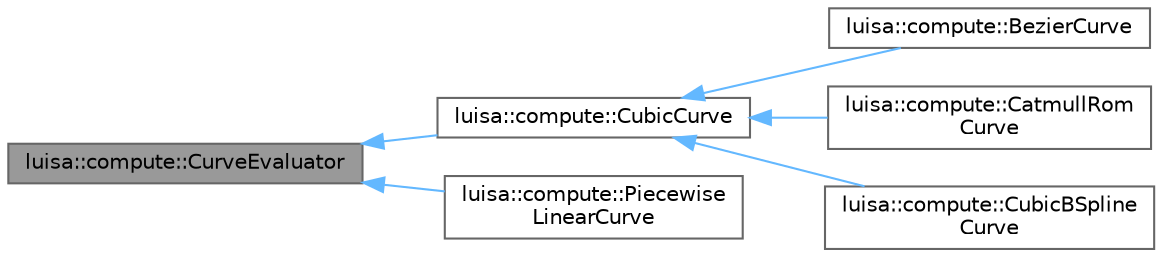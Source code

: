 digraph "luisa::compute::CurveEvaluator"
{
 // LATEX_PDF_SIZE
  bgcolor="transparent";
  edge [fontname=Helvetica,fontsize=10,labelfontname=Helvetica,labelfontsize=10];
  node [fontname=Helvetica,fontsize=10,shape=box,height=0.2,width=0.4];
  rankdir="LR";
  Node1 [id="Node000001",label="luisa::compute::CurveEvaluator",height=0.2,width=0.4,color="gray40", fillcolor="grey60", style="filled", fontcolor="black",tooltip=" "];
  Node1 -> Node2 [id="edge1_Node000001_Node000002",dir="back",color="steelblue1",style="solid",tooltip=" "];
  Node2 [id="Node000002",label="luisa::compute::CubicCurve",height=0.2,width=0.4,color="gray40", fillcolor="white", style="filled",URL="$classluisa_1_1compute_1_1_cubic_curve.html",tooltip=" "];
  Node2 -> Node3 [id="edge2_Node000002_Node000003",dir="back",color="steelblue1",style="solid",tooltip=" "];
  Node3 [id="Node000003",label="luisa::compute::BezierCurve",height=0.2,width=0.4,color="gray40", fillcolor="white", style="filled",URL="$classluisa_1_1compute_1_1_bezier_curve.html",tooltip=" "];
  Node2 -> Node4 [id="edge3_Node000002_Node000004",dir="back",color="steelblue1",style="solid",tooltip=" "];
  Node4 [id="Node000004",label="luisa::compute::CatmullRom\lCurve",height=0.2,width=0.4,color="gray40", fillcolor="white", style="filled",URL="$classluisa_1_1compute_1_1_catmull_rom_curve.html",tooltip=" "];
  Node2 -> Node5 [id="edge4_Node000002_Node000005",dir="back",color="steelblue1",style="solid",tooltip=" "];
  Node5 [id="Node000005",label="luisa::compute::CubicBSpline\lCurve",height=0.2,width=0.4,color="gray40", fillcolor="white", style="filled",URL="$classluisa_1_1compute_1_1_cubic_b_spline_curve.html",tooltip=" "];
  Node1 -> Node6 [id="edge5_Node000001_Node000006",dir="back",color="steelblue1",style="solid",tooltip=" "];
  Node6 [id="Node000006",label="luisa::compute::Piecewise\lLinearCurve",height=0.2,width=0.4,color="gray40", fillcolor="white", style="filled",URL="$classluisa_1_1compute_1_1_piecewise_linear_curve.html",tooltip=" "];
}
